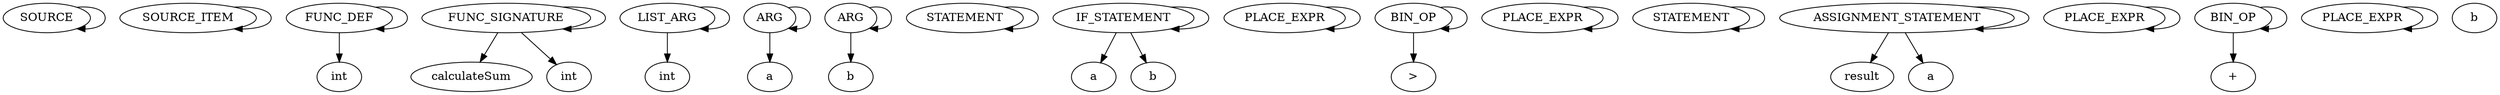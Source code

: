 digraph AST {
  node [shape=ellipse];
  node0 [label="SOURCE"];
  node1 [label="SOURCE_ITEM"];
  node2 [label="FUNC_DEF"];
  node3 [label="FUNC_SIGNATURE"];
  node4 [label="calculateSum"];
  node3 -> node3;
  node5 [label="LIST_ARG"];
  node6 [label="ARG"];
  node7 [label="a"];
  node6 -> node6;
  node8 [label="int"];
  node6 -> node7;
  node5 -> node5;
  node9 [label="ARG"];
  node10 [label="b"];
  node9 -> node9;
  node11 [label="int"];
  node9 -> node10;
  node5 -> node8;
  node3 -> node4;
  node12 [label="int"];
  node3 -> node11;
  node2 -> node2;
  node13 [label="STATEMENT"];
  node14 [label="IF_STATEMENT"];
  node15 [label="PLACE_EXPR"];
  node16 [label="a"];
  node15 -> node15;
  node14 -> node14;
  node17 [label="BIN_OP"];
  node18 [label=">"];
  node17 -> node17;
  node19 [label="PLACE_EXPR"];
  node20 [label="b"];
  node19 -> node19;
  node17 -> node18;
  node14 -> node16;
  node21 [label="STATEMENT"];
  node22 [label="ASSIGNMENT_STATEMENT"];
  node23 [label="result"];
  node22 -> node22;
  node24 [label="PLACE_EXPR"];
  node25 [label="a"];
  node24 -> node24;
  node22 -> node23;
  node26 [label="BIN_OP"];
  node27 [label="+"];
  node26 -> node26;
  node28 [label="PLACE_EXPR"];
  node29 [label="b"];
  node28 -> node28;
  node26 -> node27;
  node22 -> node25;
  node21 -> node21;
  node14 -> node20;
  node13 -> node13;
  node2 -> node12;
  node1 -> node1;
  node0 -> node0;
}
